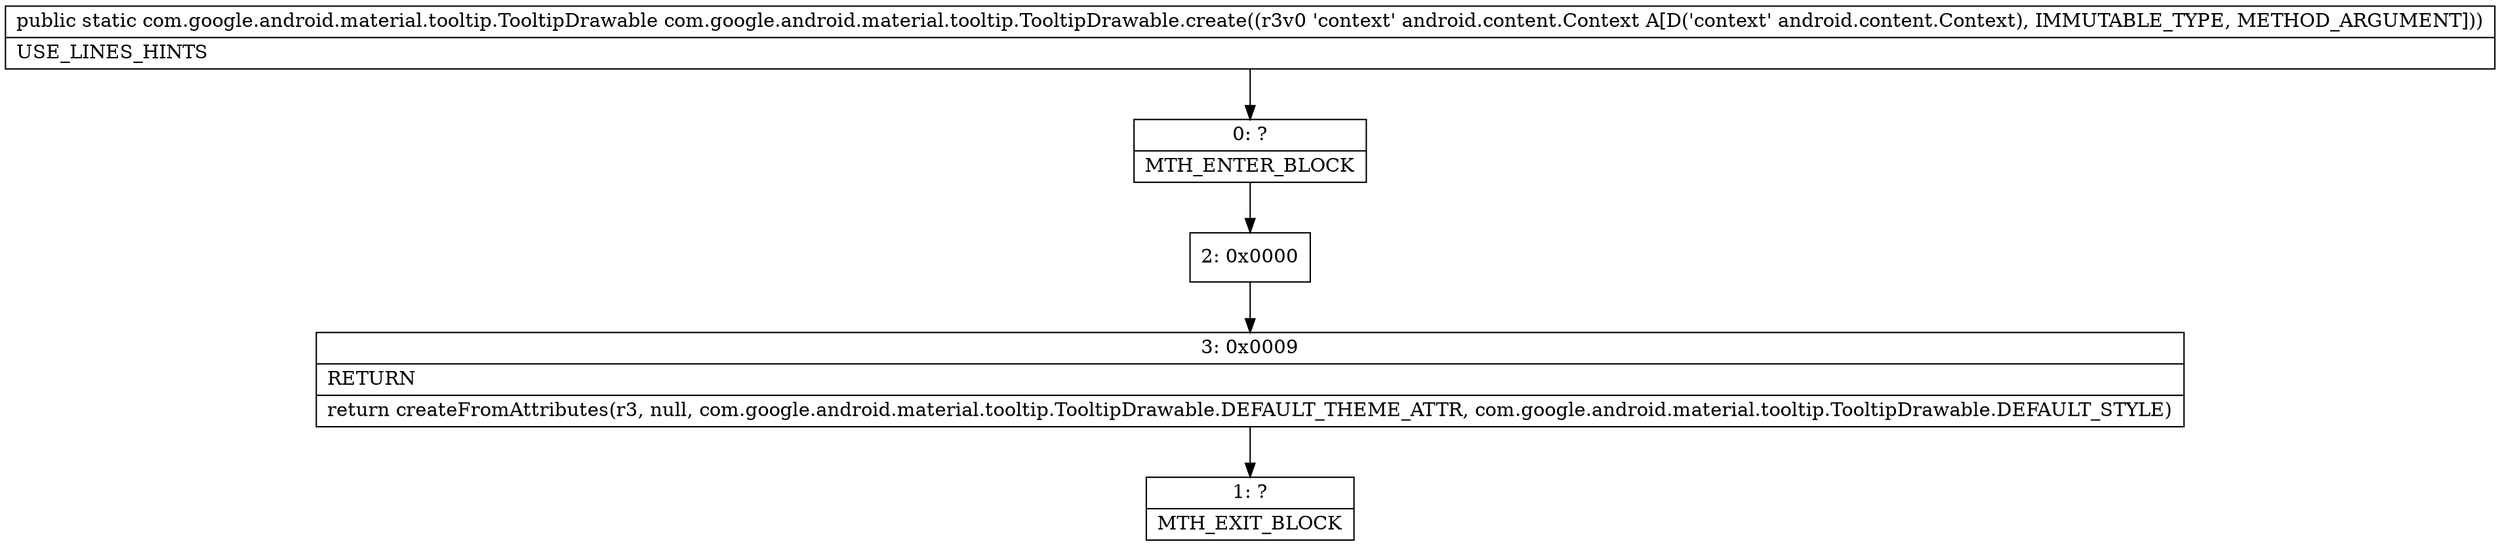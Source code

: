 digraph "CFG forcom.google.android.material.tooltip.TooltipDrawable.create(Landroid\/content\/Context;)Lcom\/google\/android\/material\/tooltip\/TooltipDrawable;" {
Node_0 [shape=record,label="{0\:\ ?|MTH_ENTER_BLOCK\l}"];
Node_2 [shape=record,label="{2\:\ 0x0000}"];
Node_3 [shape=record,label="{3\:\ 0x0009|RETURN\l|return createFromAttributes(r3, null, com.google.android.material.tooltip.TooltipDrawable.DEFAULT_THEME_ATTR, com.google.android.material.tooltip.TooltipDrawable.DEFAULT_STYLE)\l}"];
Node_1 [shape=record,label="{1\:\ ?|MTH_EXIT_BLOCK\l}"];
MethodNode[shape=record,label="{public static com.google.android.material.tooltip.TooltipDrawable com.google.android.material.tooltip.TooltipDrawable.create((r3v0 'context' android.content.Context A[D('context' android.content.Context), IMMUTABLE_TYPE, METHOD_ARGUMENT]))  | USE_LINES_HINTS\l}"];
MethodNode -> Node_0;Node_0 -> Node_2;
Node_2 -> Node_3;
Node_3 -> Node_1;
}


